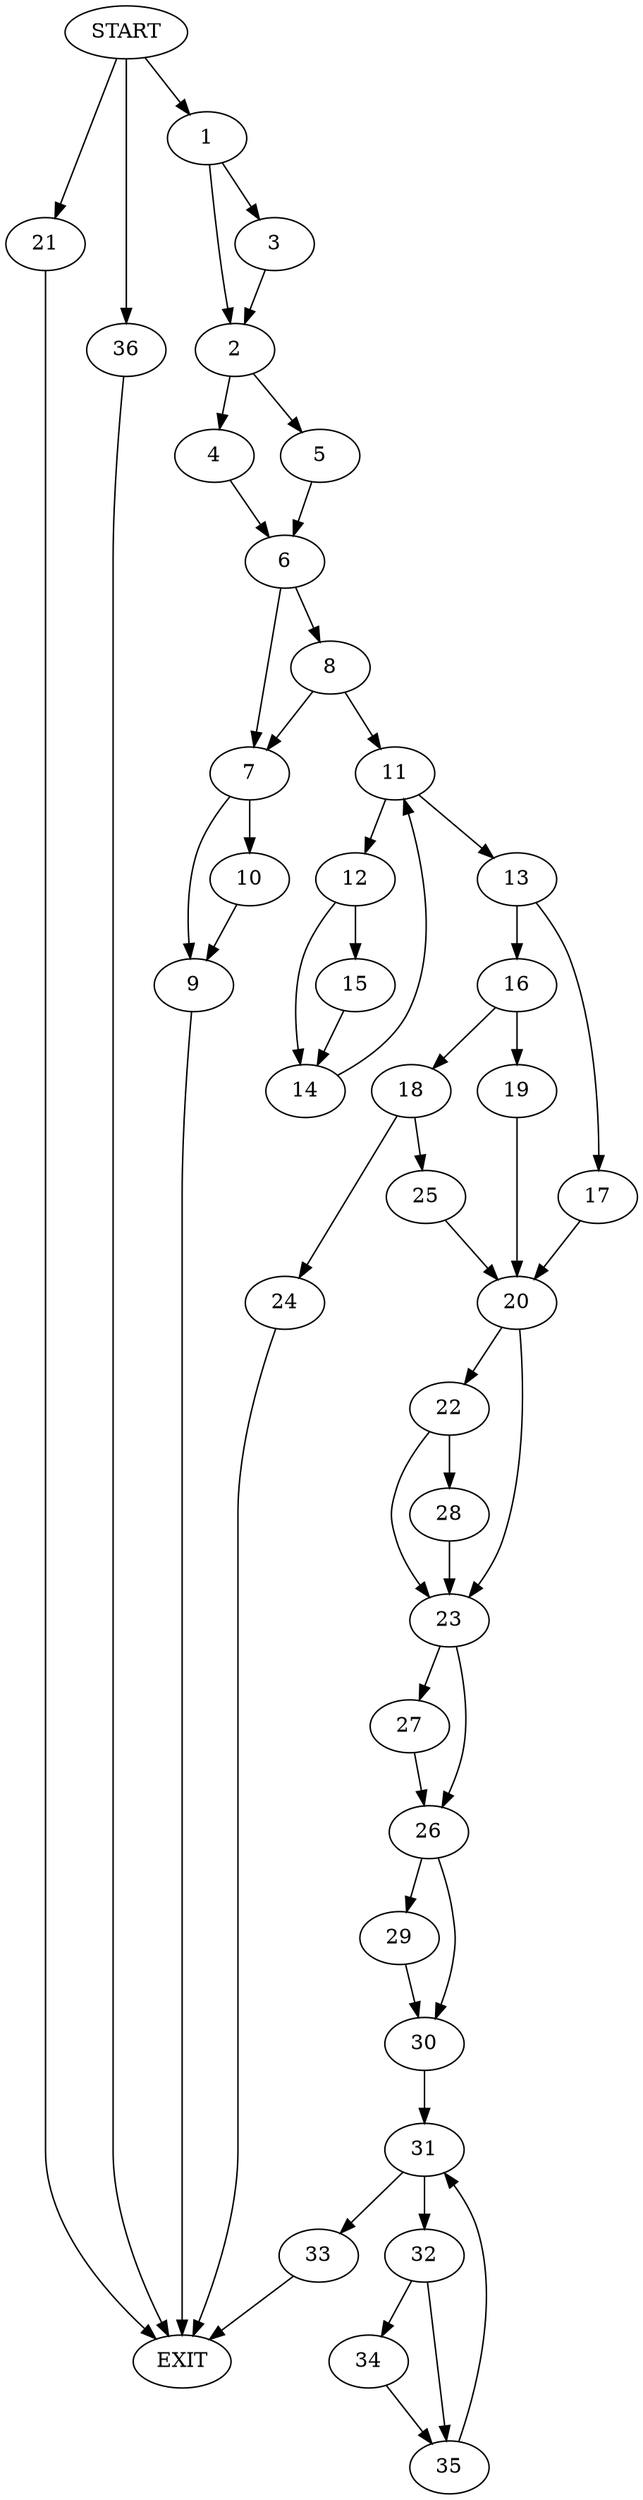 digraph {
0 [label="START"]
37 [label="EXIT"]
0 -> 1
1 -> 2
1 -> 3
2 -> 4
2 -> 5
3 -> 2
5 -> 6
4 -> 6
6 -> 7
6 -> 8
7 -> 9
7 -> 10
8 -> 7
8 -> 11
11 -> 12
11 -> 13
9 -> 37
10 -> 9
12 -> 14
12 -> 15
13 -> 16
13 -> 17
16 -> 18
16 -> 19
17 -> 20
15 -> 14
14 -> 11
0 -> 21
21 -> 37
20 -> 22
20 -> 23
19 -> 20
18 -> 24
18 -> 25
25 -> 20
24 -> 37
23 -> 26
23 -> 27
22 -> 28
22 -> 23
28 -> 23
27 -> 26
26 -> 29
26 -> 30
30 -> 31
29 -> 30
31 -> 32
31 -> 33
33 -> 37
32 -> 34
32 -> 35
34 -> 35
35 -> 31
0 -> 36
36 -> 37
}
